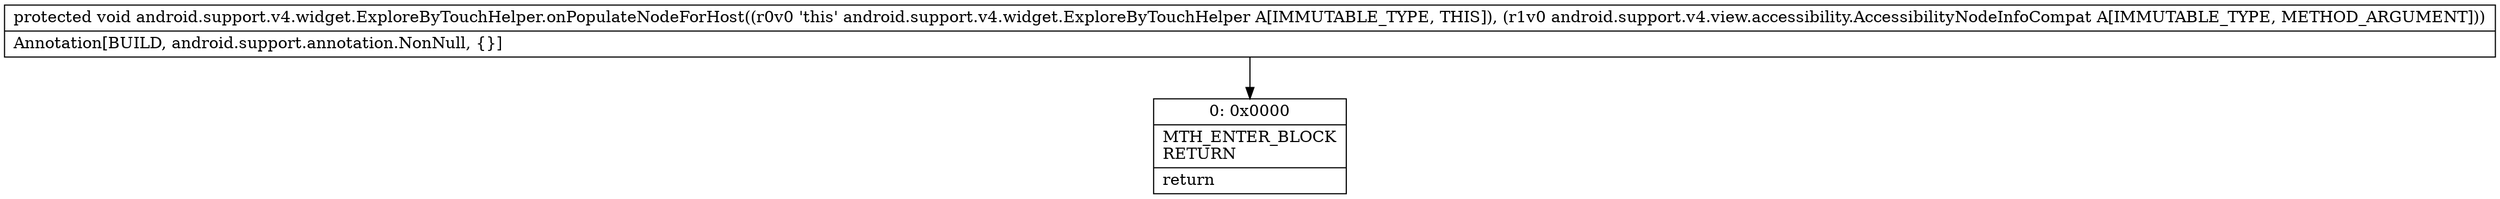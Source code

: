 digraph "CFG forandroid.support.v4.widget.ExploreByTouchHelper.onPopulateNodeForHost(Landroid\/support\/v4\/view\/accessibility\/AccessibilityNodeInfoCompat;)V" {
Node_0 [shape=record,label="{0\:\ 0x0000|MTH_ENTER_BLOCK\lRETURN\l|return\l}"];
MethodNode[shape=record,label="{protected void android.support.v4.widget.ExploreByTouchHelper.onPopulateNodeForHost((r0v0 'this' android.support.v4.widget.ExploreByTouchHelper A[IMMUTABLE_TYPE, THIS]), (r1v0 android.support.v4.view.accessibility.AccessibilityNodeInfoCompat A[IMMUTABLE_TYPE, METHOD_ARGUMENT]))  | Annotation[BUILD, android.support.annotation.NonNull, \{\}]\l}"];
MethodNode -> Node_0;
}

